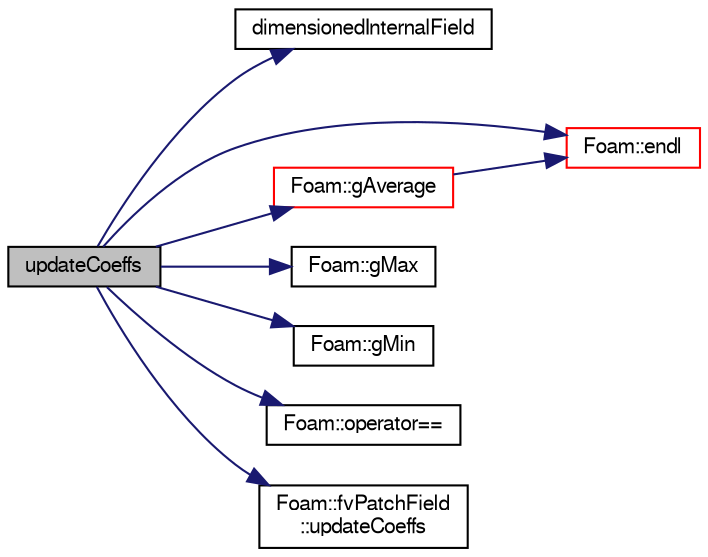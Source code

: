 digraph "updateCoeffs"
{
  bgcolor="transparent";
  edge [fontname="FreeSans",fontsize="10",labelfontname="FreeSans",labelfontsize="10"];
  node [fontname="FreeSans",fontsize="10",shape=record];
  rankdir="LR";
  Node699 [label="updateCoeffs",height=0.2,width=0.4,color="black", fillcolor="grey75", style="filled", fontcolor="black"];
  Node699 -> Node700 [color="midnightblue",fontsize="10",style="solid",fontname="FreeSans"];
  Node700 [label="dimensionedInternalField",height=0.2,width=0.4,color="black",URL="$a38438.html#a942cd19121a46cdc649099eb27c74b18"];
  Node699 -> Node701 [color="midnightblue",fontsize="10",style="solid",fontname="FreeSans"];
  Node701 [label="Foam::endl",height=0.2,width=0.4,color="red",URL="$a21124.html#a2db8fe02a0d3909e9351bb4275b23ce4",tooltip="Add newline and flush stream. "];
  Node699 -> Node703 [color="midnightblue",fontsize="10",style="solid",fontname="FreeSans"];
  Node703 [label="Foam::gAverage",height=0.2,width=0.4,color="red",URL="$a21124.html#ab45e56189711a2e5cdd381a0e2b6cc5c"];
  Node703 -> Node701 [color="midnightblue",fontsize="10",style="solid",fontname="FreeSans"];
  Node699 -> Node722 [color="midnightblue",fontsize="10",style="solid",fontname="FreeSans"];
  Node722 [label="Foam::gMax",height=0.2,width=0.4,color="black",URL="$a21124.html#ae8d631fb8e841947408bb711abfb1e67"];
  Node699 -> Node723 [color="midnightblue",fontsize="10",style="solid",fontname="FreeSans"];
  Node723 [label="Foam::gMin",height=0.2,width=0.4,color="black",URL="$a21124.html#aca330ee6cfe7d602300dbc5905f8c9f6"];
  Node699 -> Node724 [color="midnightblue",fontsize="10",style="solid",fontname="FreeSans"];
  Node724 [label="Foam::operator==",height=0.2,width=0.4,color="black",URL="$a21124.html#a28a45d2e3cca6152b024de57575abbf1"];
  Node699 -> Node725 [color="midnightblue",fontsize="10",style="solid",fontname="FreeSans"];
  Node725 [label="Foam::fvPatchField\l::updateCoeffs",height=0.2,width=0.4,color="black",URL="$a22354.html#a7e24eafac629d3733181cd942d4c902f",tooltip="Update the coefficients associated with the patch field. "];
}
